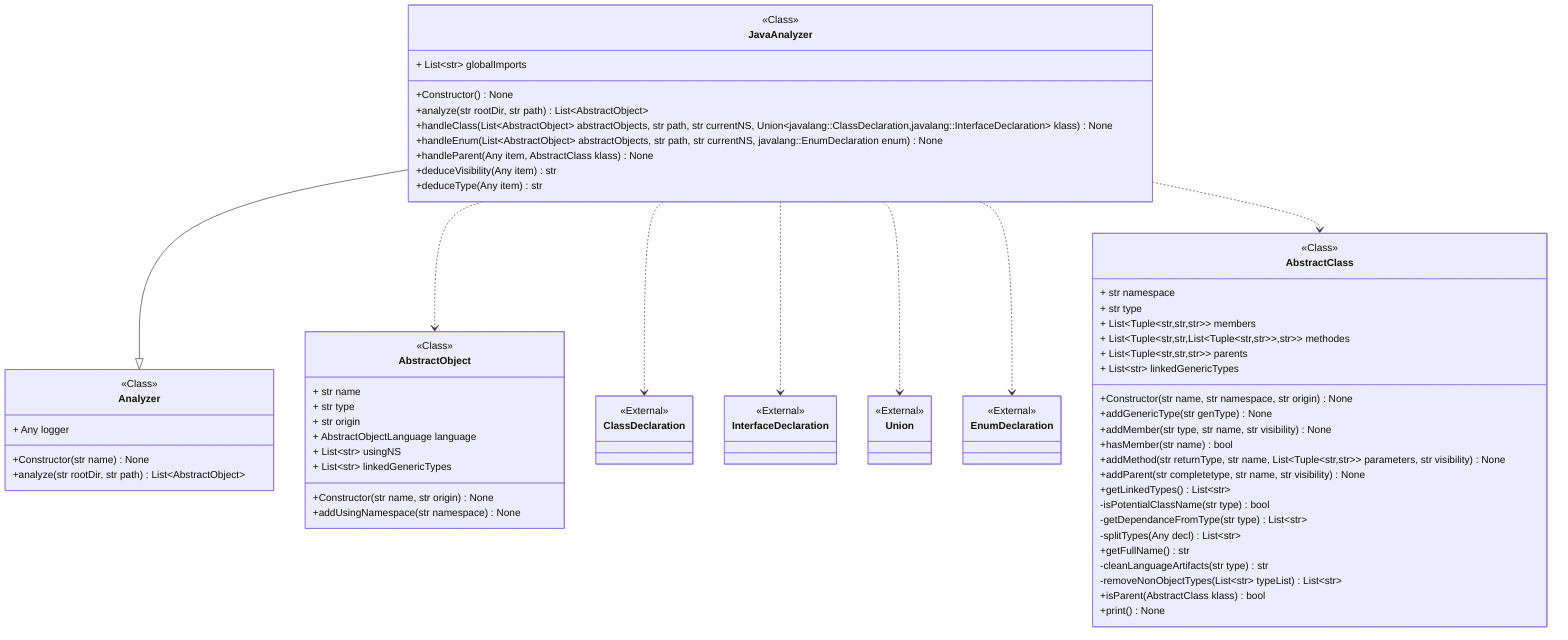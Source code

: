 classDiagram
class JavaAnalyzer {
<<Class>>
+ List~str~ globalImports
+Constructor() None
+analyze(str rootDir, str path) List~AbstractObject~
+handleClass(List~AbstractObject~ abstractObjects, str path, str currentNS, Union~javalang::ClassDeclaration,javalang::InterfaceDeclaration~ klass) None
+handleEnum(List~AbstractObject~ abstractObjects, str path, str currentNS, javalang::EnumDeclaration enum) None
+handleParent(Any item, AbstractClass klass) None
+deduceVisibility(Any item) str
+deduceType(Any item) str
}
class Analyzer {
<<Class>>
+ Any logger
+Constructor(str name) None
+analyze(str rootDir, str path) List~AbstractObject~
}
link Analyzer "class££pycodeanalyzer::core::languages::analyzer::Analyzer"
class AbstractObject {
<<Class>>
+ str name
+ str type
+ str origin
+ AbstractObjectLanguage language
+ List~str~ usingNS
+ List~str~ linkedGenericTypes
+Constructor(str name, str origin) None
+addUsingNamespace(str namespace) None
}
link AbstractObject "class££pycodeanalyzer::core::abstraction::objects::AbstractObject"
class ClassDeclaration
<<External>> ClassDeclaration
class InterfaceDeclaration
<<External>> InterfaceDeclaration
class Union
<<External>> Union
class EnumDeclaration
<<External>> EnumDeclaration
class AbstractClass {
<<Class>>
+ str namespace
+ str type
+ List&lt;Tuple&lt;str,str,str&gt;&gt; members
+ List&lt;Tuple&lt;str,str,List&lt;Tuple&lt;str,str&gt;&gt;,str&gt;&gt; methodes
+ List&lt;Tuple&lt;str,str,str&gt;&gt; parents
+ List~str~ linkedGenericTypes
+Constructor(str name, str namespace, str origin) None
+addGenericType(str genType) None
+addMember(str type, str name, str visibility) None
+hasMember(str name) bool
+addMethod(str returnType, str name, List&lt;Tuple&lt;str,str&gt;&gt; parameters, str visibility) None
+addParent(str completetype, str name, str visibility) None
+getLinkedTypes() List~str~
-isPotentialClassName(str type) bool
-getDependanceFromType(str type) List~str~
-splitTypes(Any decl) List~str~
+getFullName() str
-cleanLanguageArtifacts(str type) str
-removeNonObjectTypes(List~str~ typeList) List~str~
+isParent(AbstractClass klass) bool
+print() None
}
link AbstractClass "class££pycodeanalyzer::core::abstraction::objects::AbstractClass"
JavaAnalyzer --|> Analyzer
JavaAnalyzer ..> AbstractObject
JavaAnalyzer ..> ClassDeclaration
JavaAnalyzer ..> InterfaceDeclaration
JavaAnalyzer ..> Union
JavaAnalyzer ..> EnumDeclaration
JavaAnalyzer ..> AbstractClass